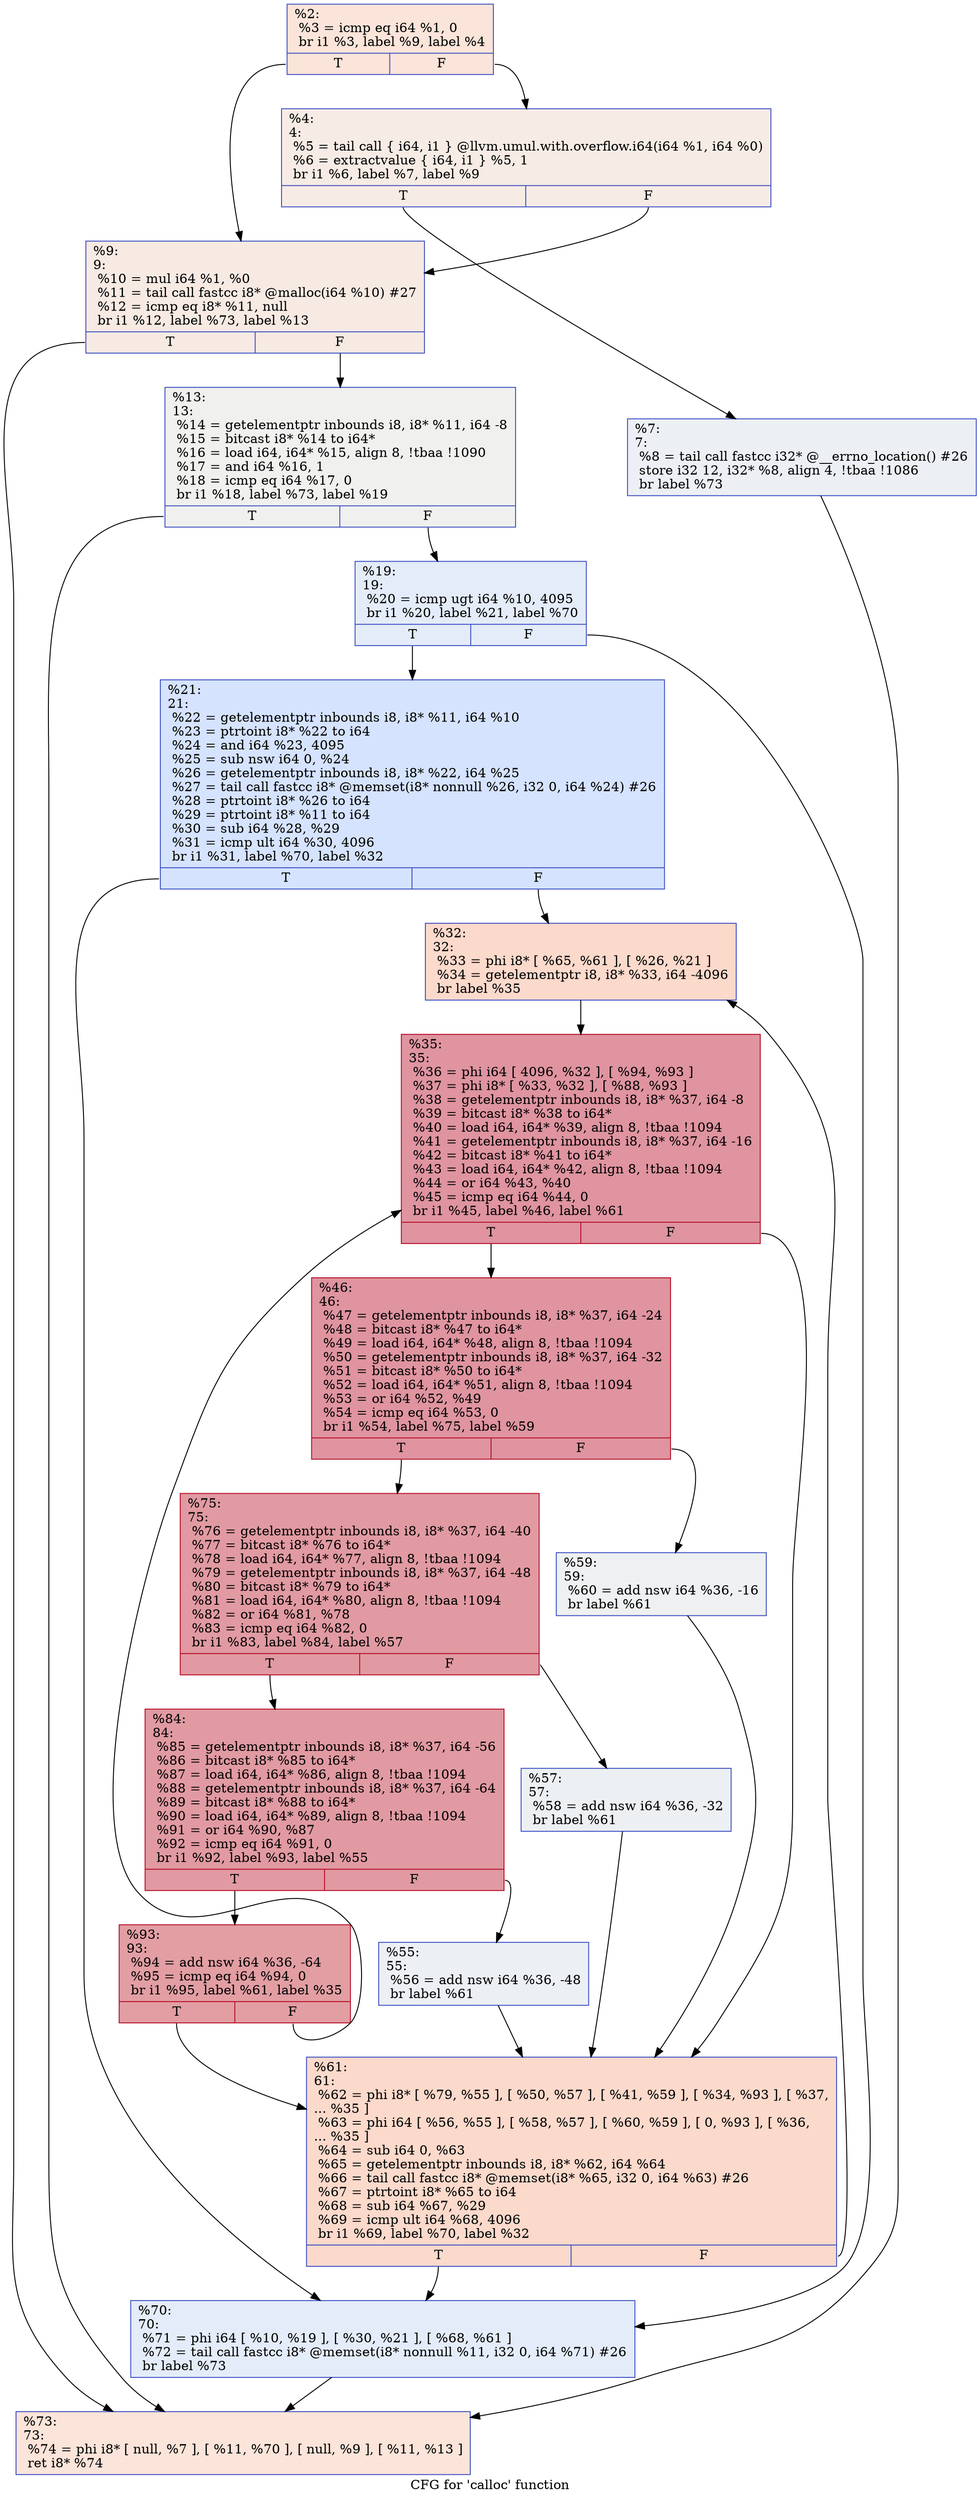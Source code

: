 digraph "CFG for 'calloc' function" {
	label="CFG for 'calloc' function";

	Node0x15e4960 [shape=record,color="#3d50c3ff", style=filled, fillcolor="#f5c1a970",label="{%2:\l  %3 = icmp eq i64 %1, 0\l  br i1 %3, label %9, label %4\l|{<s0>T|<s1>F}}"];
	Node0x15e4960:s0 -> Node0x15e5580;
	Node0x15e4960:s1 -> Node0x15e54e0;
	Node0x15e54e0 [shape=record,color="#3d50c3ff", style=filled, fillcolor="#ecd3c570",label="{%4:\l4:                                                \l  %5 = tail call \{ i64, i1 \} @llvm.umul.with.overflow.i64(i64 %1, i64 %0)\l  %6 = extractvalue \{ i64, i1 \} %5, 1\l  br i1 %6, label %7, label %9\l|{<s0>T|<s1>F}}"];
	Node0x15e54e0:s0 -> Node0x15e5530;
	Node0x15e54e0:s1 -> Node0x15e5580;
	Node0x15e5530 [shape=record,color="#3d50c3ff", style=filled, fillcolor="#d4dbe670",label="{%7:\l7:                                                \l  %8 = tail call fastcc i32* @__errno_location() #26\l  store i32 12, i32* %8, align 4, !tbaa !1086\l  br label %73\l}"];
	Node0x15e5530 -> Node0x15e5940;
	Node0x15e5580 [shape=record,color="#3d50c3ff", style=filled, fillcolor="#eed0c070",label="{%9:\l9:                                                \l  %10 = mul i64 %1, %0\l  %11 = tail call fastcc i8* @malloc(i64 %10) #27\l  %12 = icmp eq i8* %11, null\l  br i1 %12, label %73, label %13\l|{<s0>T|<s1>F}}"];
	Node0x15e5580:s0 -> Node0x15e5940;
	Node0x15e5580:s1 -> Node0x15e55d0;
	Node0x15e55d0 [shape=record,color="#3d50c3ff", style=filled, fillcolor="#dedcdb70",label="{%13:\l13:                                               \l  %14 = getelementptr inbounds i8, i8* %11, i64 -8\l  %15 = bitcast i8* %14 to i64*\l  %16 = load i64, i64* %15, align 8, !tbaa !1090\l  %17 = and i64 %16, 1\l  %18 = icmp eq i64 %17, 0\l  br i1 %18, label %73, label %19\l|{<s0>T|<s1>F}}"];
	Node0x15e55d0:s0 -> Node0x15e5940;
	Node0x15e55d0:s1 -> Node0x15e5620;
	Node0x15e5620 [shape=record,color="#3d50c3ff", style=filled, fillcolor="#c1d4f470",label="{%19:\l19:                                               \l  %20 = icmp ugt i64 %10, 4095\l  br i1 %20, label %21, label %70\l|{<s0>T|<s1>F}}"];
	Node0x15e5620:s0 -> Node0x15e5670;
	Node0x15e5620:s1 -> Node0x15e58f0;
	Node0x15e5670 [shape=record,color="#3d50c3ff", style=filled, fillcolor="#a1c0ff70",label="{%21:\l21:                                               \l  %22 = getelementptr inbounds i8, i8* %11, i64 %10\l  %23 = ptrtoint i8* %22 to i64\l  %24 = and i64 %23, 4095\l  %25 = sub nsw i64 0, %24\l  %26 = getelementptr inbounds i8, i8* %22, i64 %25\l  %27 = tail call fastcc i8* @memset(i8* nonnull %26, i32 0, i64 %24) #26\l  %28 = ptrtoint i8* %26 to i64\l  %29 = ptrtoint i8* %11 to i64\l  %30 = sub i64 %28, %29\l  %31 = icmp ult i64 %30, 4096\l  br i1 %31, label %70, label %32\l|{<s0>T|<s1>F}}"];
	Node0x15e5670:s0 -> Node0x15e58f0;
	Node0x15e5670:s1 -> Node0x15e56c0;
	Node0x15e56c0 [shape=record,color="#3d50c3ff", style=filled, fillcolor="#f7a88970",label="{%32:\l32:                                               \l  %33 = phi i8* [ %65, %61 ], [ %26, %21 ]\l  %34 = getelementptr i8, i8* %33, i64 -4096\l  br label %35\l}"];
	Node0x15e56c0 -> Node0x15e5710;
	Node0x15e5710 [shape=record,color="#b70d28ff", style=filled, fillcolor="#b70d2870",label="{%35:\l35:                                               \l  %36 = phi i64 [ 4096, %32 ], [ %94, %93 ]\l  %37 = phi i8* [ %33, %32 ], [ %88, %93 ]\l  %38 = getelementptr inbounds i8, i8* %37, i64 -8\l  %39 = bitcast i8* %38 to i64*\l  %40 = load i64, i64* %39, align 8, !tbaa !1094\l  %41 = getelementptr inbounds i8, i8* %37, i64 -16\l  %42 = bitcast i8* %41 to i64*\l  %43 = load i64, i64* %42, align 8, !tbaa !1094\l  %44 = or i64 %43, %40\l  %45 = icmp eq i64 %44, 0\l  br i1 %45, label %46, label %61\l|{<s0>T|<s1>F}}"];
	Node0x15e5710:s0 -> Node0x15e5760;
	Node0x15e5710:s1 -> Node0x15e58a0;
	Node0x15e5760 [shape=record,color="#b70d28ff", style=filled, fillcolor="#b70d2870",label="{%46:\l46:                                               \l  %47 = getelementptr inbounds i8, i8* %37, i64 -24\l  %48 = bitcast i8* %47 to i64*\l  %49 = load i64, i64* %48, align 8, !tbaa !1094\l  %50 = getelementptr inbounds i8, i8* %37, i64 -32\l  %51 = bitcast i8* %50 to i64*\l  %52 = load i64, i64* %51, align 8, !tbaa !1094\l  %53 = or i64 %52, %49\l  %54 = icmp eq i64 %53, 0\l  br i1 %54, label %75, label %59\l|{<s0>T|<s1>F}}"];
	Node0x15e5760:s0 -> Node0x15e5990;
	Node0x15e5760:s1 -> Node0x15e5850;
	Node0x15e57b0 [shape=record,color="#3d50c3ff", style=filled, fillcolor="#d4dbe670",label="{%55:\l55:                                               \l  %56 = add nsw i64 %36, -48\l  br label %61\l}"];
	Node0x15e57b0 -> Node0x15e58a0;
	Node0x15e5800 [shape=record,color="#3d50c3ff", style=filled, fillcolor="#d6dce470",label="{%57:\l57:                                               \l  %58 = add nsw i64 %36, -32\l  br label %61\l}"];
	Node0x15e5800 -> Node0x15e58a0;
	Node0x15e5850 [shape=record,color="#3d50c3ff", style=filled, fillcolor="#d9dce170",label="{%59:\l59:                                               \l  %60 = add nsw i64 %36, -16\l  br label %61\l}"];
	Node0x15e5850 -> Node0x15e58a0;
	Node0x15e58a0 [shape=record,color="#3d50c3ff", style=filled, fillcolor="#f7a88970",label="{%61:\l61:                                               \l  %62 = phi i8* [ %79, %55 ], [ %50, %57 ], [ %41, %59 ], [ %34, %93 ], [ %37,\l... %35 ]\l  %63 = phi i64 [ %56, %55 ], [ %58, %57 ], [ %60, %59 ], [ 0, %93 ], [ %36,\l... %35 ]\l  %64 = sub i64 0, %63\l  %65 = getelementptr inbounds i8, i8* %62, i64 %64\l  %66 = tail call fastcc i8* @memset(i8* %65, i32 0, i64 %63) #26\l  %67 = ptrtoint i8* %65 to i64\l  %68 = sub i64 %67, %29\l  %69 = icmp ult i64 %68, 4096\l  br i1 %69, label %70, label %32\l|{<s0>T|<s1>F}}"];
	Node0x15e58a0:s0 -> Node0x15e58f0;
	Node0x15e58a0:s1 -> Node0x15e56c0;
	Node0x15e58f0 [shape=record,color="#3d50c3ff", style=filled, fillcolor="#c1d4f470",label="{%70:\l70:                                               \l  %71 = phi i64 [ %10, %19 ], [ %30, %21 ], [ %68, %61 ]\l  %72 = tail call fastcc i8* @memset(i8* nonnull %11, i32 0, i64 %71) #26\l  br label %73\l}"];
	Node0x15e58f0 -> Node0x15e5940;
	Node0x15e5940 [shape=record,color="#3d50c3ff", style=filled, fillcolor="#f5c1a970",label="{%73:\l73:                                               \l  %74 = phi i8* [ null, %7 ], [ %11, %70 ], [ null, %9 ], [ %11, %13 ]\l  ret i8* %74\l}"];
	Node0x15e5990 [shape=record,color="#b70d28ff", style=filled, fillcolor="#bb1b2c70",label="{%75:\l75:                                               \l  %76 = getelementptr inbounds i8, i8* %37, i64 -40\l  %77 = bitcast i8* %76 to i64*\l  %78 = load i64, i64* %77, align 8, !tbaa !1094\l  %79 = getelementptr inbounds i8, i8* %37, i64 -48\l  %80 = bitcast i8* %79 to i64*\l  %81 = load i64, i64* %80, align 8, !tbaa !1094\l  %82 = or i64 %81, %78\l  %83 = icmp eq i64 %82, 0\l  br i1 %83, label %84, label %57\l|{<s0>T|<s1>F}}"];
	Node0x15e5990:s0 -> Node0x15e59e0;
	Node0x15e5990:s1 -> Node0x15e5800;
	Node0x15e59e0 [shape=record,color="#b70d28ff", style=filled, fillcolor="#bb1b2c70",label="{%84:\l84:                                               \l  %85 = getelementptr inbounds i8, i8* %37, i64 -56\l  %86 = bitcast i8* %85 to i64*\l  %87 = load i64, i64* %86, align 8, !tbaa !1094\l  %88 = getelementptr inbounds i8, i8* %37, i64 -64\l  %89 = bitcast i8* %88 to i64*\l  %90 = load i64, i64* %89, align 8, !tbaa !1094\l  %91 = or i64 %90, %87\l  %92 = icmp eq i64 %91, 0\l  br i1 %92, label %93, label %55\l|{<s0>T|<s1>F}}"];
	Node0x15e59e0:s0 -> Node0x15e5a30;
	Node0x15e59e0:s1 -> Node0x15e57b0;
	Node0x15e5a30 [shape=record,color="#b70d28ff", style=filled, fillcolor="#be242e70",label="{%93:\l93:                                               \l  %94 = add nsw i64 %36, -64\l  %95 = icmp eq i64 %94, 0\l  br i1 %95, label %61, label %35\l|{<s0>T|<s1>F}}"];
	Node0x15e5a30:s0 -> Node0x15e58a0;
	Node0x15e5a30:s1 -> Node0x15e5710;
}
